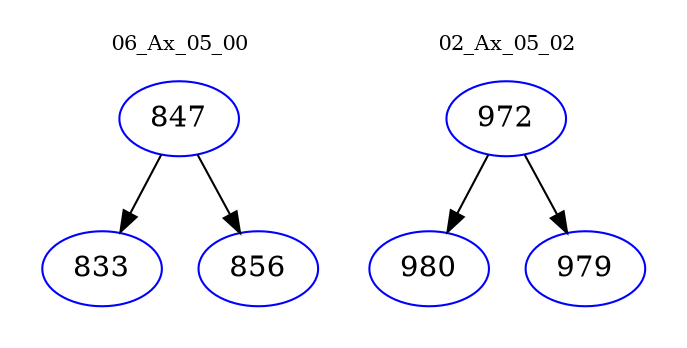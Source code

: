 digraph{
subgraph cluster_0 {
color = white
label = "06_Ax_05_00";
fontsize=10;
T0_847 [label="847", color="blue"]
T0_847 -> T0_833 [color="black"]
T0_833 [label="833", color="blue"]
T0_847 -> T0_856 [color="black"]
T0_856 [label="856", color="blue"]
}
subgraph cluster_1 {
color = white
label = "02_Ax_05_02";
fontsize=10;
T1_972 [label="972", color="blue"]
T1_972 -> T1_980 [color="black"]
T1_980 [label="980", color="blue"]
T1_972 -> T1_979 [color="black"]
T1_979 [label="979", color="blue"]
}
}
